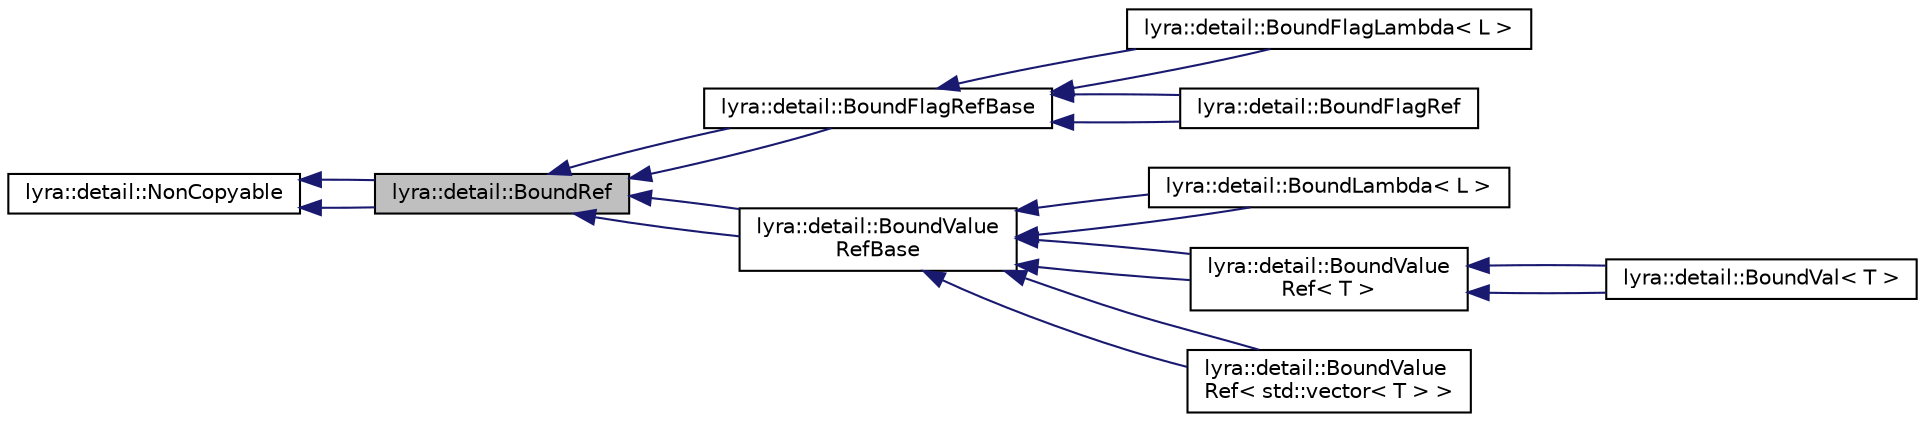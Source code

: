 digraph "lyra::detail::BoundRef"
{
 // INTERACTIVE_SVG=YES
 // LATEX_PDF_SIZE
  edge [fontname="Helvetica",fontsize="10",labelfontname="Helvetica",labelfontsize="10"];
  node [fontname="Helvetica",fontsize="10",shape=record];
  rankdir="LR";
  Node1 [label="lyra::detail::BoundRef",height=0.2,width=0.4,color="black", fillcolor="grey75", style="filled", fontcolor="black",tooltip=" "];
  Node2 -> Node1 [dir="back",color="midnightblue",fontsize="10",style="solid",fontname="Helvetica"];
  Node2 [label="lyra::detail::NonCopyable",height=0.2,width=0.4,color="black", fillcolor="white", style="filled",URL="$structlyra_1_1detail_1_1_non_copyable.html",tooltip=" "];
  Node2 -> Node1 [dir="back",color="midnightblue",fontsize="10",style="solid",fontname="Helvetica"];
  Node1 -> Node3 [dir="back",color="midnightblue",fontsize="10",style="solid",fontname="Helvetica"];
  Node3 [label="lyra::detail::BoundFlagRefBase",height=0.2,width=0.4,color="black", fillcolor="white", style="filled",URL="$structlyra_1_1detail_1_1_bound_flag_ref_base.html",tooltip=" "];
  Node3 -> Node4 [dir="back",color="midnightblue",fontsize="10",style="solid",fontname="Helvetica"];
  Node4 [label="lyra::detail::BoundFlagLambda\< L \>",height=0.2,width=0.4,color="black", fillcolor="white", style="filled",URL="$structlyra_1_1detail_1_1_bound_flag_lambda.html",tooltip=" "];
  Node3 -> Node4 [dir="back",color="midnightblue",fontsize="10",style="solid",fontname="Helvetica"];
  Node3 -> Node5 [dir="back",color="midnightblue",fontsize="10",style="solid",fontname="Helvetica"];
  Node5 [label="lyra::detail::BoundFlagRef",height=0.2,width=0.4,color="black", fillcolor="white", style="filled",URL="$structlyra_1_1detail_1_1_bound_flag_ref.html",tooltip=" "];
  Node3 -> Node5 [dir="back",color="midnightblue",fontsize="10",style="solid",fontname="Helvetica"];
  Node1 -> Node3 [dir="back",color="midnightblue",fontsize="10",style="solid",fontname="Helvetica"];
  Node1 -> Node6 [dir="back",color="midnightblue",fontsize="10",style="solid",fontname="Helvetica"];
  Node6 [label="lyra::detail::BoundValue\lRefBase",height=0.2,width=0.4,color="black", fillcolor="white", style="filled",URL="$structlyra_1_1detail_1_1_bound_value_ref_base.html",tooltip=" "];
  Node6 -> Node7 [dir="back",color="midnightblue",fontsize="10",style="solid",fontname="Helvetica"];
  Node7 [label="lyra::detail::BoundLambda\< L \>",height=0.2,width=0.4,color="black", fillcolor="white", style="filled",URL="$structlyra_1_1detail_1_1_bound_lambda.html",tooltip=" "];
  Node6 -> Node7 [dir="back",color="midnightblue",fontsize="10",style="solid",fontname="Helvetica"];
  Node6 -> Node8 [dir="back",color="midnightblue",fontsize="10",style="solid",fontname="Helvetica"];
  Node8 [label="lyra::detail::BoundValue\lRef\< T \>",height=0.2,width=0.4,color="black", fillcolor="white", style="filled",URL="$structlyra_1_1detail_1_1_bound_value_ref.html",tooltip=" "];
  Node8 -> Node9 [dir="back",color="midnightblue",fontsize="10",style="solid",fontname="Helvetica"];
  Node9 [label="lyra::detail::BoundVal\< T \>",height=0.2,width=0.4,color="black", fillcolor="white", style="filled",URL="$structlyra_1_1detail_1_1_bound_val.html",tooltip=" "];
  Node8 -> Node9 [dir="back",color="midnightblue",fontsize="10",style="solid",fontname="Helvetica"];
  Node6 -> Node8 [dir="back",color="midnightblue",fontsize="10",style="solid",fontname="Helvetica"];
  Node6 -> Node10 [dir="back",color="midnightblue",fontsize="10",style="solid",fontname="Helvetica"];
  Node10 [label="lyra::detail::BoundValue\lRef\< std::vector\< T \> \>",height=0.2,width=0.4,color="black", fillcolor="white", style="filled",URL="$structlyra_1_1detail_1_1_bound_value_ref_3_01std_1_1vector_3_01_t_01_4_01_4.html",tooltip=" "];
  Node6 -> Node10 [dir="back",color="midnightblue",fontsize="10",style="solid",fontname="Helvetica"];
  Node1 -> Node6 [dir="back",color="midnightblue",fontsize="10",style="solid",fontname="Helvetica"];
}
